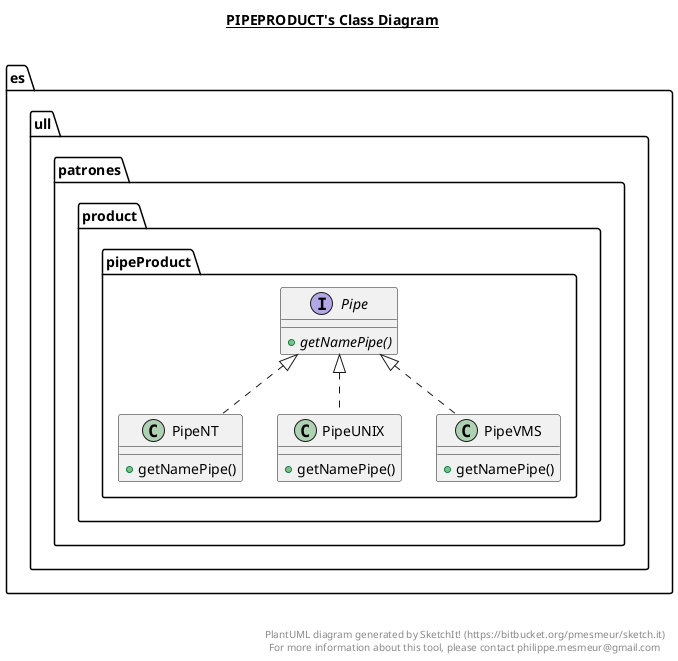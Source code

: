 @startuml

title __PIPEPRODUCT's Class Diagram__\n

  namespace es.ull.patrones {
    namespace es.ull.patrones {
      namespace product.pipeProduct {
        interface es.ull.patrones.product.pipeProduct.Pipe {
            {abstract} + getNamePipe()
        }
      }
    }
  }
  

  namespace es.ull.patrones {
    namespace es.ull.patrones {
      namespace product.pipeProduct {
        class es.ull.patrones.product.pipeProduct.PipeNT {
            + getNamePipe()
        }
      }
    }
  }
  

  namespace es.ull.patrones {
    namespace es.ull.patrones {
      namespace product.pipeProduct {
        class es.ull.patrones.product.pipeProduct.PipeUNIX {
            + getNamePipe()
        }
      }
    }
  }
  

  namespace es.ull.patrones {
    namespace es.ull.patrones {
      namespace product.pipeProduct {
        class es.ull.patrones.product.pipeProduct.PipeVMS {
            + getNamePipe()
        }
      }
    }
  }
  

  es.ull.patrones.product.pipeProduct.PipeNT .up.|> es.ull.patrones.product.pipeProduct.Pipe
  es.ull.patrones.product.pipeProduct.PipeUNIX .up.|> es.ull.patrones.product.pipeProduct.Pipe
  es.ull.patrones.product.pipeProduct.PipeVMS .up.|> es.ull.patrones.product.pipeProduct.Pipe


right footer


PlantUML diagram generated by SketchIt! (https://bitbucket.org/pmesmeur/sketch.it)
For more information about this tool, please contact philippe.mesmeur@gmail.com
endfooter

@enduml
